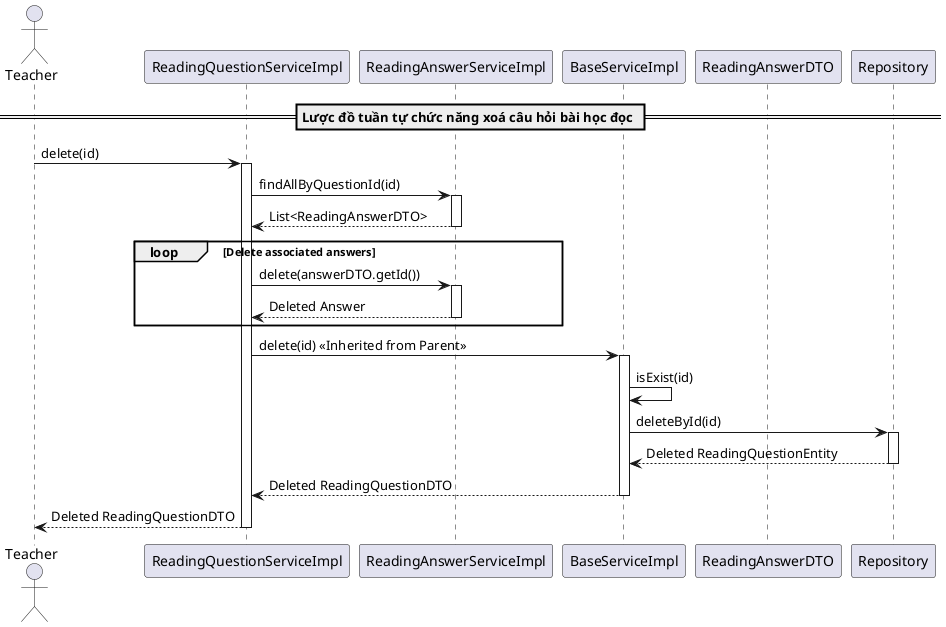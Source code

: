 @startuml deleteReadingQuestion

actor Teacher
participant "ReadingQuestionServiceImpl" as ReadingQuestionService
participant "ReadingAnswerServiceImpl" as ReadingAnswerService
participant "BaseServiceImpl" as BaseService
participant "ReadingAnswerDTO" as AnswerDTO

== Lược đồ tuần tự chức năng xoá câu hỏi bài học đọc ==
Teacher -> ReadingQuestionService: delete(id)
activate ReadingQuestionService

ReadingQuestionService -> ReadingAnswerService: findAllByQuestionId(id)
activate ReadingAnswerService
ReadingAnswerService --> ReadingQuestionService: List<ReadingAnswerDTO>
deactivate ReadingAnswerService

loop Delete associated answers
    ReadingQuestionService -> ReadingAnswerService: delete(answerDTO.getId())
    activate ReadingAnswerService
    ReadingAnswerService --> ReadingQuestionService: Deleted Answer
    deactivate ReadingAnswerService
end

ReadingQuestionService -> BaseService: delete(id) << Inherited from Parent >>
activate BaseService

BaseService -> BaseService: isExist(id)
BaseService -> Repository: deleteById(id)
activate Repository
Repository --> BaseService: Deleted ReadingQuestionEntity
deactivate Repository

BaseService --> ReadingQuestionService: Deleted ReadingQuestionDTO
deactivate BaseService

ReadingQuestionService --> Teacher: Deleted ReadingQuestionDTO
deactivate ReadingQuestionService

@enduml
